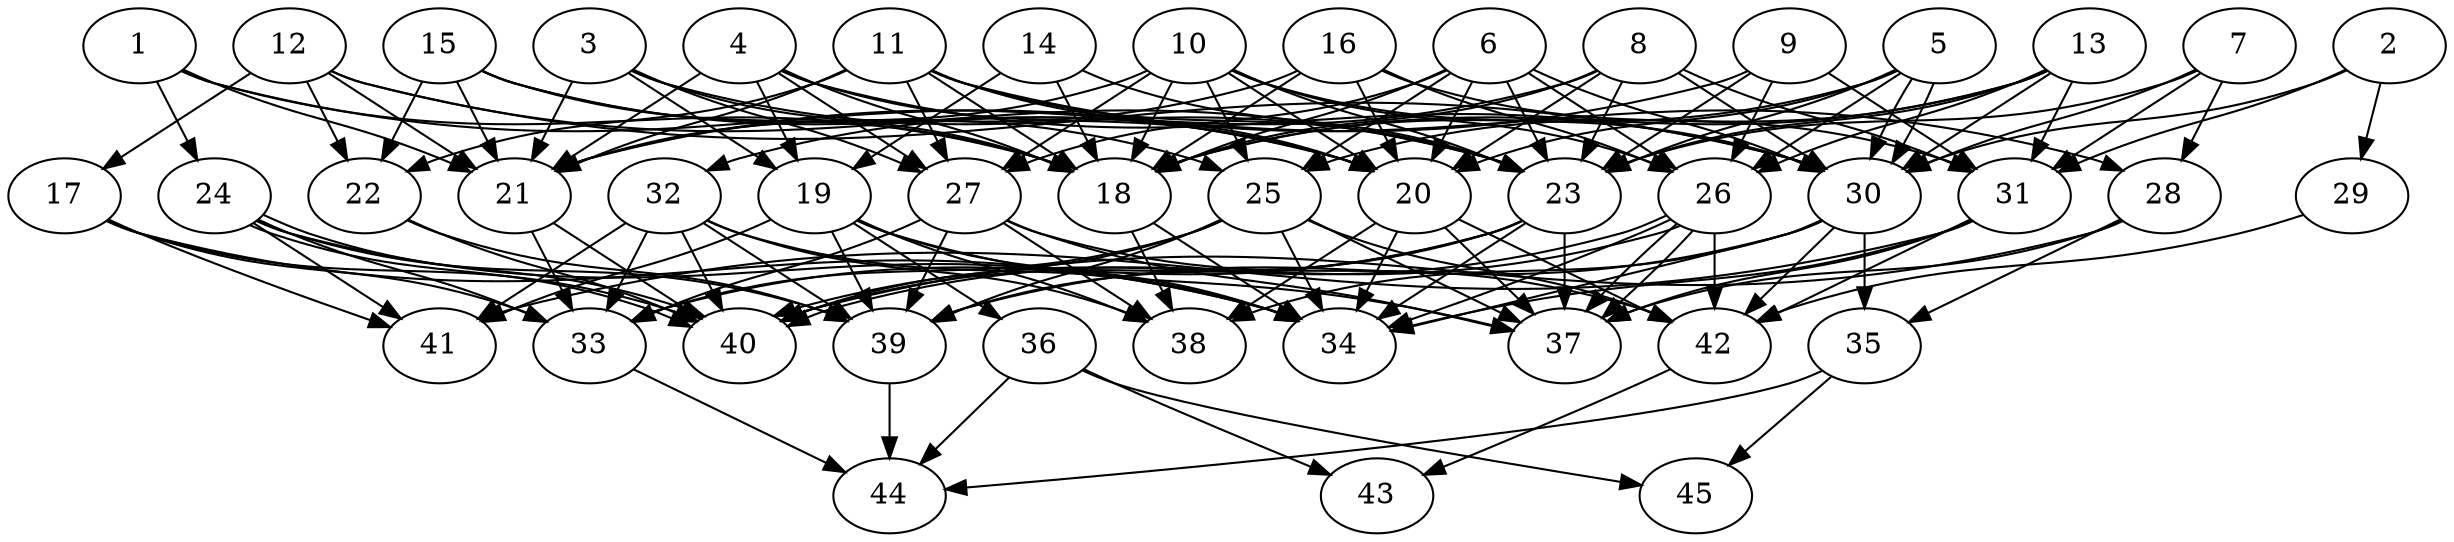 // DAG automatically generated by daggen at Thu Oct  3 14:07:23 2019
// ./daggen --dot -n 45 --ccr 0.3 --fat 0.7 --regular 0.7 --density 0.7 --mindata 5242880 --maxdata 52428800 
digraph G {
  1 [size="125743787", alpha="0.15", expect_size="37723136"] 
  1 -> 18 [size ="37723136"]
  1 -> 20 [size ="37723136"]
  1 -> 21 [size ="37723136"]
  1 -> 24 [size ="37723136"]
  2 [size="154750293", alpha="0.09", expect_size="46425088"] 
  2 -> 29 [size ="46425088"]
  2 -> 30 [size ="46425088"]
  2 -> 31 [size ="46425088"]
  3 [size="142489600", alpha="0.16", expect_size="42746880"] 
  3 -> 18 [size ="42746880"]
  3 -> 19 [size ="42746880"]
  3 -> 21 [size ="42746880"]
  3 -> 23 [size ="42746880"]
  3 -> 27 [size ="42746880"]
  4 [size="92811947", alpha="0.03", expect_size="27843584"] 
  4 -> 18 [size ="27843584"]
  4 -> 19 [size ="27843584"]
  4 -> 20 [size ="27843584"]
  4 -> 21 [size ="27843584"]
  4 -> 27 [size ="27843584"]
  4 -> 30 [size ="27843584"]
  5 [size="103045120", alpha="0.16", expect_size="30913536"] 
  5 -> 18 [size ="30913536"]
  5 -> 20 [size ="30913536"]
  5 -> 23 [size ="30913536"]
  5 -> 26 [size ="30913536"]
  5 -> 30 [size ="30913536"]
  5 -> 30 [size ="30913536"]
  6 [size="44922880", alpha="0.18", expect_size="13476864"] 
  6 -> 18 [size ="13476864"]
  6 -> 20 [size ="13476864"]
  6 -> 23 [size ="13476864"]
  6 -> 25 [size ="13476864"]
  6 -> 26 [size ="13476864"]
  6 -> 27 [size ="13476864"]
  6 -> 30 [size ="13476864"]
  7 [size="92931413", alpha="0.09", expect_size="27879424"] 
  7 -> 23 [size ="27879424"]
  7 -> 28 [size ="27879424"]
  7 -> 30 [size ="27879424"]
  7 -> 31 [size ="27879424"]
  8 [size="117459627", alpha="0.18", expect_size="35237888"] 
  8 -> 18 [size ="35237888"]
  8 -> 20 [size ="35237888"]
  8 -> 23 [size ="35237888"]
  8 -> 30 [size ="35237888"]
  8 -> 31 [size ="35237888"]
  8 -> 32 [size ="35237888"]
  9 [size="173718187", alpha="0.16", expect_size="52115456"] 
  9 -> 21 [size ="52115456"]
  9 -> 23 [size ="52115456"]
  9 -> 26 [size ="52115456"]
  9 -> 31 [size ="52115456"]
  10 [size="147343360", alpha="0.17", expect_size="44203008"] 
  10 -> 18 [size ="44203008"]
  10 -> 20 [size ="44203008"]
  10 -> 21 [size ="44203008"]
  10 -> 23 [size ="44203008"]
  10 -> 25 [size ="44203008"]
  10 -> 26 [size ="44203008"]
  10 -> 27 [size ="44203008"]
  10 -> 30 [size ="44203008"]
  11 [size="160112640", alpha="0.03", expect_size="48033792"] 
  11 -> 18 [size ="48033792"]
  11 -> 20 [size ="48033792"]
  11 -> 21 [size ="48033792"]
  11 -> 22 [size ="48033792"]
  11 -> 23 [size ="48033792"]
  11 -> 27 [size ="48033792"]
  11 -> 28 [size ="48033792"]
  12 [size="120364373", alpha="0.17", expect_size="36109312"] 
  12 -> 17 [size ="36109312"]
  12 -> 21 [size ="36109312"]
  12 -> 22 [size ="36109312"]
  12 -> 23 [size ="36109312"]
  12 -> 30 [size ="36109312"]
  13 [size="36621653", alpha="0.11", expect_size="10986496"] 
  13 -> 18 [size ="10986496"]
  13 -> 23 [size ="10986496"]
  13 -> 25 [size ="10986496"]
  13 -> 26 [size ="10986496"]
  13 -> 30 [size ="10986496"]
  13 -> 31 [size ="10986496"]
  14 [size="164423680", alpha="0.19", expect_size="49327104"] 
  14 -> 18 [size ="49327104"]
  14 -> 19 [size ="49327104"]
  14 -> 23 [size ="49327104"]
  15 [size="29750613", alpha="0.18", expect_size="8925184"] 
  15 -> 18 [size ="8925184"]
  15 -> 20 [size ="8925184"]
  15 -> 21 [size ="8925184"]
  15 -> 22 [size ="8925184"]
  15 -> 25 [size ="8925184"]
  16 [size="152125440", alpha="0.04", expect_size="45637632"] 
  16 -> 18 [size ="45637632"]
  16 -> 20 [size ="45637632"]
  16 -> 21 [size ="45637632"]
  16 -> 26 [size ="45637632"]
  16 -> 31 [size ="45637632"]
  17 [size="137830400", alpha="0.04", expect_size="41349120"] 
  17 -> 33 [size ="41349120"]
  17 -> 34 [size ="41349120"]
  17 -> 40 [size ="41349120"]
  17 -> 41 [size ="41349120"]
  18 [size="53224107", alpha="0.18", expect_size="15967232"] 
  18 -> 34 [size ="15967232"]
  18 -> 38 [size ="15967232"]
  19 [size="36788907", alpha="0.05", expect_size="11036672"] 
  19 -> 34 [size ="11036672"]
  19 -> 36 [size ="11036672"]
  19 -> 37 [size ="11036672"]
  19 -> 38 [size ="11036672"]
  19 -> 39 [size ="11036672"]
  19 -> 41 [size ="11036672"]
  20 [size="166045013", alpha="0.08", expect_size="49813504"] 
  20 -> 34 [size ="49813504"]
  20 -> 37 [size ="49813504"]
  20 -> 38 [size ="49813504"]
  20 -> 42 [size ="49813504"]
  21 [size="145551360", alpha="0.05", expect_size="43665408"] 
  21 -> 33 [size ="43665408"]
  21 -> 40 [size ="43665408"]
  22 [size="167970133", alpha="0.19", expect_size="50391040"] 
  22 -> 39 [size ="50391040"]
  22 -> 40 [size ="50391040"]
  23 [size="141619200", alpha="0.10", expect_size="42485760"] 
  23 -> 33 [size ="42485760"]
  23 -> 34 [size ="42485760"]
  23 -> 37 [size ="42485760"]
  23 -> 39 [size ="42485760"]
  23 -> 40 [size ="42485760"]
  24 [size="69393067", alpha="0.10", expect_size="20817920"] 
  24 -> 33 [size ="20817920"]
  24 -> 34 [size ="20817920"]
  24 -> 39 [size ="20817920"]
  24 -> 40 [size ="20817920"]
  24 -> 40 [size ="20817920"]
  24 -> 41 [size ="20817920"]
  25 [size="60719787", alpha="0.01", expect_size="18215936"] 
  25 -> 33 [size ="18215936"]
  25 -> 34 [size ="18215936"]
  25 -> 37 [size ="18215936"]
  25 -> 39 [size ="18215936"]
  25 -> 40 [size ="18215936"]
  25 -> 42 [size ="18215936"]
  26 [size="42301440", alpha="0.15", expect_size="12690432"] 
  26 -> 34 [size ="12690432"]
  26 -> 37 [size ="12690432"]
  26 -> 37 [size ="12690432"]
  26 -> 40 [size ="12690432"]
  26 -> 40 [size ="12690432"]
  26 -> 42 [size ="12690432"]
  27 [size="76090027", alpha="0.19", expect_size="22827008"] 
  27 -> 33 [size ="22827008"]
  27 -> 37 [size ="22827008"]
  27 -> 38 [size ="22827008"]
  27 -> 39 [size ="22827008"]
  27 -> 42 [size ="22827008"]
  28 [size="110868480", alpha="0.16", expect_size="33260544"] 
  28 -> 35 [size ="33260544"]
  28 -> 37 [size ="33260544"]
  28 -> 40 [size ="33260544"]
  29 [size="93136213", alpha="0.12", expect_size="27940864"] 
  29 -> 42 [size ="27940864"]
  30 [size="129655467", alpha="0.05", expect_size="38896640"] 
  30 -> 34 [size ="38896640"]
  30 -> 35 [size ="38896640"]
  30 -> 38 [size ="38896640"]
  30 -> 39 [size ="38896640"]
  30 -> 42 [size ="38896640"]
  31 [size="34658987", alpha="0.16", expect_size="10397696"] 
  31 -> 34 [size ="10397696"]
  31 -> 37 [size ="10397696"]
  31 -> 41 [size ="10397696"]
  31 -> 42 [size ="10397696"]
  32 [size="73704107", alpha="0.01", expect_size="22111232"] 
  32 -> 33 [size ="22111232"]
  32 -> 34 [size ="22111232"]
  32 -> 38 [size ="22111232"]
  32 -> 39 [size ="22111232"]
  32 -> 40 [size ="22111232"]
  32 -> 41 [size ="22111232"]
  33 [size="69495467", alpha="0.07", expect_size="20848640"] 
  33 -> 44 [size ="20848640"]
  34 [size="147046400", alpha="0.13", expect_size="44113920"] 
  35 [size="67126613", alpha="0.20", expect_size="20137984"] 
  35 -> 44 [size ="20137984"]
  35 -> 45 [size ="20137984"]
  36 [size="72584533", alpha="0.04", expect_size="21775360"] 
  36 -> 43 [size ="21775360"]
  36 -> 44 [size ="21775360"]
  36 -> 45 [size ="21775360"]
  37 [size="33583787", alpha="0.03", expect_size="10075136"] 
  38 [size="25586347", alpha="0.07", expect_size="7675904"] 
  39 [size="148575573", alpha="0.13", expect_size="44572672"] 
  39 -> 44 [size ="44572672"]
  40 [size="86934187", alpha="0.19", expect_size="26080256"] 
  41 [size="127819093", alpha="0.00", expect_size="38345728"] 
  42 [size="99300693", alpha="0.01", expect_size="29790208"] 
  42 -> 43 [size ="29790208"]
  43 [size="104263680", alpha="0.17", expect_size="31279104"] 
  44 [size="161860267", alpha="0.00", expect_size="48558080"] 
  45 [size="104465067", alpha="0.09", expect_size="31339520"] 
}
